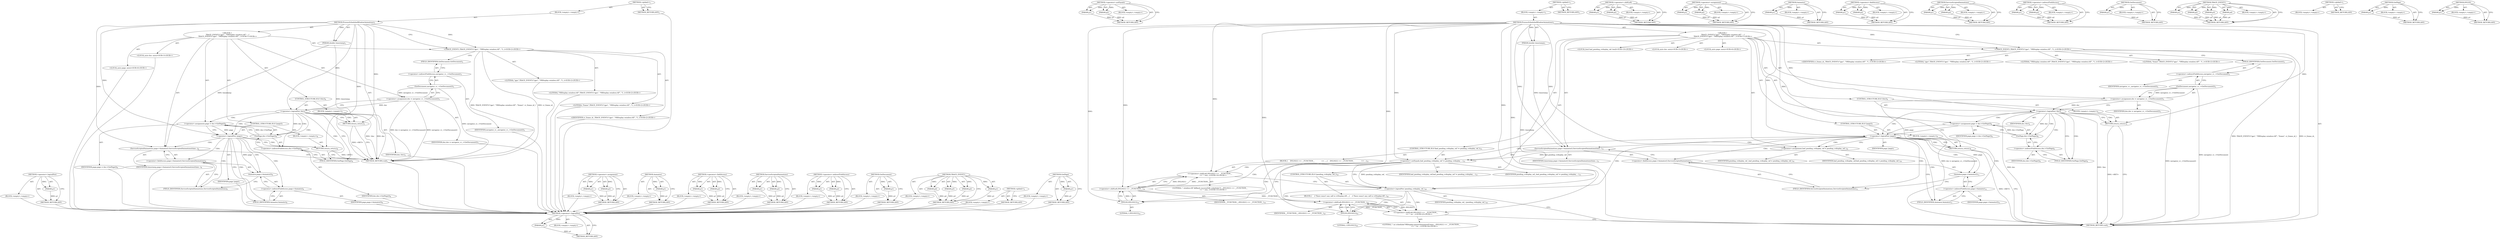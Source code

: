 digraph "DVLOG" {
vulnerable_94 [label=<(METHOD,&lt;operator&gt;.logicalNot)>];
vulnerable_95 [label=<(PARAM,p1)>];
vulnerable_96 [label=<(BLOCK,&lt;empty&gt;,&lt;empty&gt;)>];
vulnerable_97 [label=<(METHOD_RETURN,ANY)>];
vulnerable_6 [label=<(METHOD,&lt;global&gt;)<SUB>1</SUB>>];
vulnerable_7 [label=<(BLOCK,&lt;empty&gt;,&lt;empty&gt;)<SUB>1</SUB>>];
vulnerable_8 [label=<(METHOD,ProcessScheduledWindowAnimations)<SUB>1</SUB>>];
vulnerable_9 [label=<(PARAM,double timestamp)<SUB>1</SUB>>];
vulnerable_10 [label="<(BLOCK,{
  TRACE_EVENT1(&quot;gpu&quot;, &quot;VRDisplay::window.rAF&quot;...,{
  TRACE_EVENT1(&quot;gpu&quot;, &quot;VRDisplay::window.rAF&quot;...)<SUB>1</SUB>>"];
vulnerable_11 [label="<(TRACE_EVENT1,TRACE_EVENT1(&quot;gpu&quot;, &quot;VRDisplay::window.rAF&quot;, &quot;f...)<SUB>2</SUB>>"];
vulnerable_12 [label="<(LITERAL,&quot;gpu&quot;,TRACE_EVENT1(&quot;gpu&quot;, &quot;VRDisplay::window.rAF&quot;, &quot;f...)<SUB>2</SUB>>"];
vulnerable_13 [label="<(LITERAL,&quot;VRDisplay::window.rAF&quot;,TRACE_EVENT1(&quot;gpu&quot;, &quot;VRDisplay::window.rAF&quot;, &quot;f...)<SUB>2</SUB>>"];
vulnerable_14 [label="<(LITERAL,&quot;frame&quot;,TRACE_EVENT1(&quot;gpu&quot;, &quot;VRDisplay::window.rAF&quot;, &quot;f...)<SUB>2</SUB>>"];
vulnerable_15 [label="<(IDENTIFIER,vr_frame_id_,TRACE_EVENT1(&quot;gpu&quot;, &quot;VRDisplay::window.rAF&quot;, &quot;f...)<SUB>2</SUB>>"];
vulnerable_16 [label="<(LOCAL,auto doc: auto)<SUB>3</SUB>>"];
vulnerable_17 [label=<(&lt;operator&gt;.assignment,doc = navigator_vr_-&gt;GetDocument())<SUB>3</SUB>>];
vulnerable_18 [label=<(IDENTIFIER,doc,doc = navigator_vr_-&gt;GetDocument())<SUB>3</SUB>>];
vulnerable_19 [label=<(GetDocument,navigator_vr_-&gt;GetDocument())<SUB>3</SUB>>];
vulnerable_20 [label=<(&lt;operator&gt;.indirectFieldAccess,navigator_vr_-&gt;GetDocument)<SUB>3</SUB>>];
vulnerable_21 [label=<(IDENTIFIER,navigator_vr_,navigator_vr_-&gt;GetDocument())<SUB>3</SUB>>];
vulnerable_22 [label=<(FIELD_IDENTIFIER,GetDocument,GetDocument)<SUB>3</SUB>>];
vulnerable_23 [label=<(CONTROL_STRUCTURE,IF,if (!doc))<SUB>4</SUB>>];
vulnerable_24 [label=<(&lt;operator&gt;.logicalNot,!doc)<SUB>4</SUB>>];
vulnerable_25 [label=<(IDENTIFIER,doc,!doc)<SUB>4</SUB>>];
vulnerable_26 [label=<(BLOCK,&lt;empty&gt;,&lt;empty&gt;)<SUB>5</SUB>>];
vulnerable_27 [label=<(RETURN,return;,return;)<SUB>5</SUB>>];
vulnerable_28 [label="<(LOCAL,auto page: auto)<SUB>6</SUB>>"];
vulnerable_29 [label=<(&lt;operator&gt;.assignment,page = doc-&gt;GetPage())<SUB>6</SUB>>];
vulnerable_30 [label=<(IDENTIFIER,page,page = doc-&gt;GetPage())<SUB>6</SUB>>];
vulnerable_31 [label=<(GetPage,doc-&gt;GetPage())<SUB>6</SUB>>];
vulnerable_32 [label=<(&lt;operator&gt;.indirectFieldAccess,doc-&gt;GetPage)<SUB>6</SUB>>];
vulnerable_33 [label=<(IDENTIFIER,doc,doc-&gt;GetPage())<SUB>6</SUB>>];
vulnerable_34 [label=<(FIELD_IDENTIFIER,GetPage,GetPage)<SUB>6</SUB>>];
vulnerable_35 [label=<(CONTROL_STRUCTURE,IF,if (!page))<SUB>7</SUB>>];
vulnerable_36 [label=<(&lt;operator&gt;.logicalNot,!page)<SUB>7</SUB>>];
vulnerable_37 [label=<(IDENTIFIER,page,!page)<SUB>7</SUB>>];
vulnerable_38 [label=<(BLOCK,&lt;empty&gt;,&lt;empty&gt;)<SUB>8</SUB>>];
vulnerable_39 [label=<(RETURN,return;,return;)<SUB>8</SUB>>];
vulnerable_40 [label=<(ServiceScriptedAnimations,page-&gt;Animator().ServiceScriptedAnimations(time...)<SUB>9</SUB>>];
vulnerable_41 [label=<(&lt;operator&gt;.fieldAccess,page-&gt;Animator().ServiceScriptedAnimations)<SUB>9</SUB>>];
vulnerable_42 [label=<(Animator,page-&gt;Animator())<SUB>9</SUB>>];
vulnerable_43 [label=<(&lt;operator&gt;.indirectFieldAccess,page-&gt;Animator)<SUB>9</SUB>>];
vulnerable_44 [label=<(IDENTIFIER,page,page-&gt;Animator())<SUB>9</SUB>>];
vulnerable_45 [label=<(FIELD_IDENTIFIER,Animator,Animator)<SUB>9</SUB>>];
vulnerable_46 [label=<(FIELD_IDENTIFIER,ServiceScriptedAnimations,ServiceScriptedAnimations)<SUB>9</SUB>>];
vulnerable_47 [label=<(IDENTIFIER,timestamp,page-&gt;Animator().ServiceScriptedAnimations(time...)<SUB>9</SUB>>];
vulnerable_48 [label=<(METHOD_RETURN,void)<SUB>1</SUB>>];
vulnerable_50 [label=<(METHOD_RETURN,ANY)<SUB>1</SUB>>];
vulnerable_80 [label=<(METHOD,&lt;operator&gt;.assignment)>];
vulnerable_81 [label=<(PARAM,p1)>];
vulnerable_82 [label=<(PARAM,p2)>];
vulnerable_83 [label=<(BLOCK,&lt;empty&gt;,&lt;empty&gt;)>];
vulnerable_84 [label=<(METHOD_RETURN,ANY)>];
vulnerable_112 [label=<(METHOD,Animator)>];
vulnerable_113 [label=<(PARAM,p1)>];
vulnerable_114 [label=<(BLOCK,&lt;empty&gt;,&lt;empty&gt;)>];
vulnerable_115 [label=<(METHOD_RETURN,ANY)>];
vulnerable_107 [label=<(METHOD,&lt;operator&gt;.fieldAccess)>];
vulnerable_108 [label=<(PARAM,p1)>];
vulnerable_109 [label=<(PARAM,p2)>];
vulnerable_110 [label=<(BLOCK,&lt;empty&gt;,&lt;empty&gt;)>];
vulnerable_111 [label=<(METHOD_RETURN,ANY)>];
vulnerable_102 [label=<(METHOD,ServiceScriptedAnimations)>];
vulnerable_103 [label=<(PARAM,p1)>];
vulnerable_104 [label=<(PARAM,p2)>];
vulnerable_105 [label=<(BLOCK,&lt;empty&gt;,&lt;empty&gt;)>];
vulnerable_106 [label=<(METHOD_RETURN,ANY)>];
vulnerable_89 [label=<(METHOD,&lt;operator&gt;.indirectFieldAccess)>];
vulnerable_90 [label=<(PARAM,p1)>];
vulnerable_91 [label=<(PARAM,p2)>];
vulnerable_92 [label=<(BLOCK,&lt;empty&gt;,&lt;empty&gt;)>];
vulnerable_93 [label=<(METHOD_RETURN,ANY)>];
vulnerable_85 [label=<(METHOD,GetDocument)>];
vulnerable_86 [label=<(PARAM,p1)>];
vulnerable_87 [label=<(BLOCK,&lt;empty&gt;,&lt;empty&gt;)>];
vulnerable_88 [label=<(METHOD_RETURN,ANY)>];
vulnerable_73 [label=<(METHOD,TRACE_EVENT1)>];
vulnerable_74 [label=<(PARAM,p1)>];
vulnerable_75 [label=<(PARAM,p2)>];
vulnerable_76 [label=<(PARAM,p3)>];
vulnerable_77 [label=<(PARAM,p4)>];
vulnerable_78 [label=<(BLOCK,&lt;empty&gt;,&lt;empty&gt;)>];
vulnerable_79 [label=<(METHOD_RETURN,ANY)>];
vulnerable_67 [label=<(METHOD,&lt;global&gt;)<SUB>1</SUB>>];
vulnerable_68 [label=<(BLOCK,&lt;empty&gt;,&lt;empty&gt;)>];
vulnerable_69 [label=<(METHOD_RETURN,ANY)>];
vulnerable_98 [label=<(METHOD,GetPage)>];
vulnerable_99 [label=<(PARAM,p1)>];
vulnerable_100 [label=<(BLOCK,&lt;empty&gt;,&lt;empty&gt;)>];
vulnerable_101 [label=<(METHOD_RETURN,ANY)>];
fixed_127 [label=<(METHOD,&lt;operator&gt;.logicalNot)>];
fixed_128 [label=<(PARAM,p1)>];
fixed_129 [label=<(BLOCK,&lt;empty&gt;,&lt;empty&gt;)>];
fixed_130 [label=<(METHOD_RETURN,ANY)>];
fixed_149 [label=<(METHOD,&lt;operator&gt;.notEquals)>];
fixed_150 [label=<(PARAM,p1)>];
fixed_151 [label=<(PARAM,p2)>];
fixed_152 [label=<(BLOCK,&lt;empty&gt;,&lt;empty&gt;)>];
fixed_153 [label=<(METHOD_RETURN,ANY)>];
fixed_6 [label=<(METHOD,&lt;global&gt;)<SUB>1</SUB>>];
fixed_7 [label=<(BLOCK,&lt;empty&gt;,&lt;empty&gt;)<SUB>1</SUB>>];
fixed_8 [label=<(METHOD,ProcessScheduledWindowAnimations)<SUB>1</SUB>>];
fixed_9 [label=<(PARAM,double timestamp)<SUB>1</SUB>>];
fixed_10 [label="<(BLOCK,{
  TRACE_EVENT1(&quot;gpu&quot;, &quot;VRDisplay::window.rAF&quot;...,{
  TRACE_EVENT1(&quot;gpu&quot;, &quot;VRDisplay::window.rAF&quot;...)<SUB>1</SUB>>"];
fixed_11 [label="<(TRACE_EVENT1,TRACE_EVENT1(&quot;gpu&quot;, &quot;VRDisplay::window.rAF&quot;, &quot;f...)<SUB>2</SUB>>"];
fixed_12 [label="<(LITERAL,&quot;gpu&quot;,TRACE_EVENT1(&quot;gpu&quot;, &quot;VRDisplay::window.rAF&quot;, &quot;f...)<SUB>2</SUB>>"];
fixed_13 [label="<(LITERAL,&quot;VRDisplay::window.rAF&quot;,TRACE_EVENT1(&quot;gpu&quot;, &quot;VRDisplay::window.rAF&quot;, &quot;f...)<SUB>2</SUB>>"];
fixed_14 [label="<(LITERAL,&quot;frame&quot;,TRACE_EVENT1(&quot;gpu&quot;, &quot;VRDisplay::window.rAF&quot;, &quot;f...)<SUB>2</SUB>>"];
fixed_15 [label="<(IDENTIFIER,vr_frame_id_,TRACE_EVENT1(&quot;gpu&quot;, &quot;VRDisplay::window.rAF&quot;, &quot;f...)<SUB>2</SUB>>"];
fixed_16 [label="<(LOCAL,auto doc: auto)<SUB>3</SUB>>"];
fixed_17 [label=<(&lt;operator&gt;.assignment,doc = navigator_vr_-&gt;GetDocument())<SUB>3</SUB>>];
fixed_18 [label=<(IDENTIFIER,doc,doc = navigator_vr_-&gt;GetDocument())<SUB>3</SUB>>];
fixed_19 [label=<(GetDocument,navigator_vr_-&gt;GetDocument())<SUB>3</SUB>>];
fixed_20 [label=<(&lt;operator&gt;.indirectFieldAccess,navigator_vr_-&gt;GetDocument)<SUB>3</SUB>>];
fixed_21 [label=<(IDENTIFIER,navigator_vr_,navigator_vr_-&gt;GetDocument())<SUB>3</SUB>>];
fixed_22 [label=<(FIELD_IDENTIFIER,GetDocument,GetDocument)<SUB>3</SUB>>];
fixed_23 [label=<(CONTROL_STRUCTURE,IF,if (!doc))<SUB>4</SUB>>];
fixed_24 [label=<(&lt;operator&gt;.logicalNot,!doc)<SUB>4</SUB>>];
fixed_25 [label=<(IDENTIFIER,doc,!doc)<SUB>4</SUB>>];
fixed_26 [label=<(BLOCK,&lt;empty&gt;,&lt;empty&gt;)<SUB>5</SUB>>];
fixed_27 [label=<(RETURN,return;,return;)<SUB>5</SUB>>];
fixed_28 [label="<(LOCAL,auto page: auto)<SUB>6</SUB>>"];
fixed_29 [label=<(&lt;operator&gt;.assignment,page = doc-&gt;GetPage())<SUB>6</SUB>>];
fixed_30 [label=<(IDENTIFIER,page,page = doc-&gt;GetPage())<SUB>6</SUB>>];
fixed_31 [label=<(GetPage,doc-&gt;GetPage())<SUB>6</SUB>>];
fixed_32 [label=<(&lt;operator&gt;.indirectFieldAccess,doc-&gt;GetPage)<SUB>6</SUB>>];
fixed_33 [label=<(IDENTIFIER,doc,doc-&gt;GetPage())<SUB>6</SUB>>];
fixed_34 [label=<(FIELD_IDENTIFIER,GetPage,GetPage)<SUB>6</SUB>>];
fixed_35 [label=<(CONTROL_STRUCTURE,IF,if (!page))<SUB>7</SUB>>];
fixed_36 [label=<(&lt;operator&gt;.logicalNot,!page)<SUB>7</SUB>>];
fixed_37 [label=<(IDENTIFIER,page,!page)<SUB>7</SUB>>];
fixed_38 [label=<(BLOCK,&lt;empty&gt;,&lt;empty&gt;)<SUB>8</SUB>>];
fixed_39 [label=<(RETURN,return;,return;)<SUB>8</SUB>>];
fixed_40 [label="<(LOCAL,bool had_pending_vrdisplay_raf: bool)<SUB>10</SUB>>"];
fixed_41 [label=<(&lt;operator&gt;.assignment,had_pending_vrdisplay_raf = pending_vrdisplay_raf_)<SUB>10</SUB>>];
fixed_42 [label=<(IDENTIFIER,had_pending_vrdisplay_raf,had_pending_vrdisplay_raf = pending_vrdisplay_raf_)<SUB>10</SUB>>];
fixed_43 [label=<(IDENTIFIER,pending_vrdisplay_raf_,had_pending_vrdisplay_raf = pending_vrdisplay_raf_)<SUB>10</SUB>>];
fixed_44 [label=<(ServiceScriptedAnimations,page-&gt;Animator().ServiceScriptedAnimations(time...)<SUB>11</SUB>>];
fixed_45 [label=<(&lt;operator&gt;.fieldAccess,page-&gt;Animator().ServiceScriptedAnimations)<SUB>11</SUB>>];
fixed_46 [label=<(Animator,page-&gt;Animator())<SUB>11</SUB>>];
fixed_47 [label=<(&lt;operator&gt;.indirectFieldAccess,page-&gt;Animator)<SUB>11</SUB>>];
fixed_48 [label=<(IDENTIFIER,page,page-&gt;Animator())<SUB>11</SUB>>];
fixed_49 [label=<(FIELD_IDENTIFIER,Animator,Animator)<SUB>11</SUB>>];
fixed_50 [label=<(FIELD_IDENTIFIER,ServiceScriptedAnimations,ServiceScriptedAnimations)<SUB>11</SUB>>];
fixed_51 [label=<(IDENTIFIER,timestamp,page-&gt;Animator().ServiceScriptedAnimations(time...)<SUB>11</SUB>>];
fixed_52 [label=<(CONTROL_STRUCTURE,IF,if (had_pending_vrdisplay_raf != pending_vrdisplay_raf_))<SUB>13</SUB>>];
fixed_53 [label=<(&lt;operator&gt;.notEquals,had_pending_vrdisplay_raf != pending_vrdisplay_...)<SUB>13</SUB>>];
fixed_54 [label=<(IDENTIFIER,had_pending_vrdisplay_raf,had_pending_vrdisplay_raf != pending_vrdisplay_...)<SUB>13</SUB>>];
fixed_55 [label=<(IDENTIFIER,pending_vrdisplay_raf_,had_pending_vrdisplay_raf != pending_vrdisplay_...)<SUB>13</SUB>>];
fixed_56 [label=<(BLOCK,{
    DVLOG(1) &lt;&lt; __FUNCTION__
             &lt;&lt; ...,{
    DVLOG(1) &lt;&lt; __FUNCTION__
             &lt;&lt; ...)<SUB>13</SUB>>];
fixed_57 [label="<(&lt;operator&gt;.shiftLeft,DVLOG(1) &lt;&lt; __FUNCTION__
             &lt;&lt; &quot;: win...)<SUB>14</SUB>>"];
fixed_58 [label=<(&lt;operator&gt;.shiftLeft,DVLOG(1) &lt;&lt; __FUNCTION__)<SUB>14</SUB>>];
fixed_59 [label=<(DVLOG,DVLOG(1))<SUB>14</SUB>>];
fixed_60 [label=<(LITERAL,1,DVLOG(1))<SUB>14</SUB>>];
fixed_61 [label=<(IDENTIFIER,__FUNCTION__,DVLOG(1) &lt;&lt; __FUNCTION__)<SUB>14</SUB>>];
fixed_62 [label="<(LITERAL,&quot;: window.rAF fallback successfully scheduled V...,DVLOG(1) &lt;&lt; __FUNCTION__
             &lt;&lt; &quot;: win...)<SUB>15</SUB>>"];
fixed_63 [label=<(CONTROL_STRUCTURE,IF,if (!pending_vrdisplay_raf_))<SUB>18</SUB>>];
fixed_64 [label=<(&lt;operator&gt;.logicalNot,!pending_vrdisplay_raf_)<SUB>18</SUB>>];
fixed_65 [label=<(IDENTIFIER,pending_vrdisplay_raf_,!pending_vrdisplay_raf_)<SUB>18</SUB>>];
fixed_66 [label=<(BLOCK,{
    // There wasn't any call to vrDisplay.rAF...,{
    // There wasn't any call to vrDisplay.rAF...)<SUB>18</SUB>>];
fixed_67 [label="<(&lt;operator&gt;.shiftLeft,DVLOG(1) &lt;&lt; __FUNCTION__
             &lt;&lt; &quot;: no ...)<SUB>23</SUB>>"];
fixed_68 [label=<(&lt;operator&gt;.shiftLeft,DVLOG(1) &lt;&lt; __FUNCTION__)<SUB>23</SUB>>];
fixed_69 [label=<(DVLOG,DVLOG(1))<SUB>23</SUB>>];
fixed_70 [label=<(LITERAL,1,DVLOG(1))<SUB>23</SUB>>];
fixed_71 [label=<(IDENTIFIER,__FUNCTION__,DVLOG(1) &lt;&lt; __FUNCTION__)<SUB>23</SUB>>];
fixed_72 [label="<(LITERAL,&quot;: no scheduled VRDisplay.requestAnimationFrame...,DVLOG(1) &lt;&lt; __FUNCTION__
             &lt;&lt; &quot;: no ...)<SUB>24</SUB>>"];
fixed_73 [label=<(METHOD_RETURN,void)<SUB>1</SUB>>];
fixed_75 [label=<(METHOD_RETURN,ANY)<SUB>1</SUB>>];
fixed_154 [label=<(METHOD,&lt;operator&gt;.shiftLeft)>];
fixed_155 [label=<(PARAM,p1)>];
fixed_156 [label=<(PARAM,p2)>];
fixed_157 [label=<(BLOCK,&lt;empty&gt;,&lt;empty&gt;)>];
fixed_158 [label=<(METHOD_RETURN,ANY)>];
fixed_113 [label=<(METHOD,&lt;operator&gt;.assignment)>];
fixed_114 [label=<(PARAM,p1)>];
fixed_115 [label=<(PARAM,p2)>];
fixed_116 [label=<(BLOCK,&lt;empty&gt;,&lt;empty&gt;)>];
fixed_117 [label=<(METHOD_RETURN,ANY)>];
fixed_145 [label=<(METHOD,Animator)>];
fixed_146 [label=<(PARAM,p1)>];
fixed_147 [label=<(BLOCK,&lt;empty&gt;,&lt;empty&gt;)>];
fixed_148 [label=<(METHOD_RETURN,ANY)>];
fixed_140 [label=<(METHOD,&lt;operator&gt;.fieldAccess)>];
fixed_141 [label=<(PARAM,p1)>];
fixed_142 [label=<(PARAM,p2)>];
fixed_143 [label=<(BLOCK,&lt;empty&gt;,&lt;empty&gt;)>];
fixed_144 [label=<(METHOD_RETURN,ANY)>];
fixed_135 [label=<(METHOD,ServiceScriptedAnimations)>];
fixed_136 [label=<(PARAM,p1)>];
fixed_137 [label=<(PARAM,p2)>];
fixed_138 [label=<(BLOCK,&lt;empty&gt;,&lt;empty&gt;)>];
fixed_139 [label=<(METHOD_RETURN,ANY)>];
fixed_122 [label=<(METHOD,&lt;operator&gt;.indirectFieldAccess)>];
fixed_123 [label=<(PARAM,p1)>];
fixed_124 [label=<(PARAM,p2)>];
fixed_125 [label=<(BLOCK,&lt;empty&gt;,&lt;empty&gt;)>];
fixed_126 [label=<(METHOD_RETURN,ANY)>];
fixed_118 [label=<(METHOD,GetDocument)>];
fixed_119 [label=<(PARAM,p1)>];
fixed_120 [label=<(BLOCK,&lt;empty&gt;,&lt;empty&gt;)>];
fixed_121 [label=<(METHOD_RETURN,ANY)>];
fixed_106 [label=<(METHOD,TRACE_EVENT1)>];
fixed_107 [label=<(PARAM,p1)>];
fixed_108 [label=<(PARAM,p2)>];
fixed_109 [label=<(PARAM,p3)>];
fixed_110 [label=<(PARAM,p4)>];
fixed_111 [label=<(BLOCK,&lt;empty&gt;,&lt;empty&gt;)>];
fixed_112 [label=<(METHOD_RETURN,ANY)>];
fixed_100 [label=<(METHOD,&lt;global&gt;)<SUB>1</SUB>>];
fixed_101 [label=<(BLOCK,&lt;empty&gt;,&lt;empty&gt;)>];
fixed_102 [label=<(METHOD_RETURN,ANY)>];
fixed_131 [label=<(METHOD,GetPage)>];
fixed_132 [label=<(PARAM,p1)>];
fixed_133 [label=<(BLOCK,&lt;empty&gt;,&lt;empty&gt;)>];
fixed_134 [label=<(METHOD_RETURN,ANY)>];
fixed_159 [label=<(METHOD,DVLOG)>];
fixed_160 [label=<(PARAM,p1)>];
fixed_161 [label=<(BLOCK,&lt;empty&gt;,&lt;empty&gt;)>];
fixed_162 [label=<(METHOD_RETURN,ANY)>];
vulnerable_94 -> vulnerable_95  [key=0, label="AST: "];
vulnerable_94 -> vulnerable_95  [key=1, label="DDG: "];
vulnerable_94 -> vulnerable_96  [key=0, label="AST: "];
vulnerable_94 -> vulnerable_97  [key=0, label="AST: "];
vulnerable_94 -> vulnerable_97  [key=1, label="CFG: "];
vulnerable_95 -> vulnerable_97  [key=0, label="DDG: p1"];
vulnerable_96 -> fixed_127  [key=0];
vulnerable_97 -> fixed_127  [key=0];
vulnerable_6 -> vulnerable_7  [key=0, label="AST: "];
vulnerable_6 -> vulnerable_50  [key=0, label="AST: "];
vulnerable_6 -> vulnerable_50  [key=1, label="CFG: "];
vulnerable_7 -> vulnerable_8  [key=0, label="AST: "];
vulnerable_8 -> vulnerable_9  [key=0, label="AST: "];
vulnerable_8 -> vulnerable_9  [key=1, label="DDG: "];
vulnerable_8 -> vulnerable_10  [key=0, label="AST: "];
vulnerable_8 -> vulnerable_48  [key=0, label="AST: "];
vulnerable_8 -> vulnerable_11  [key=0, label="CFG: "];
vulnerable_8 -> vulnerable_11  [key=1, label="DDG: "];
vulnerable_8 -> vulnerable_40  [key=0, label="DDG: "];
vulnerable_8 -> vulnerable_24  [key=0, label="DDG: "];
vulnerable_8 -> vulnerable_27  [key=0, label="DDG: "];
vulnerable_8 -> vulnerable_36  [key=0, label="DDG: "];
vulnerable_8 -> vulnerable_39  [key=0, label="DDG: "];
vulnerable_9 -> vulnerable_48  [key=0, label="DDG: timestamp"];
vulnerable_9 -> vulnerable_40  [key=0, label="DDG: timestamp"];
vulnerable_10 -> vulnerable_11  [key=0, label="AST: "];
vulnerable_10 -> vulnerable_16  [key=0, label="AST: "];
vulnerable_10 -> vulnerable_17  [key=0, label="AST: "];
vulnerable_10 -> vulnerable_23  [key=0, label="AST: "];
vulnerable_10 -> vulnerable_28  [key=0, label="AST: "];
vulnerable_10 -> vulnerable_29  [key=0, label="AST: "];
vulnerable_10 -> vulnerable_35  [key=0, label="AST: "];
vulnerable_10 -> vulnerable_40  [key=0, label="AST: "];
vulnerable_11 -> vulnerable_12  [key=0, label="AST: "];
vulnerable_11 -> vulnerable_13  [key=0, label="AST: "];
vulnerable_11 -> vulnerable_14  [key=0, label="AST: "];
vulnerable_11 -> vulnerable_15  [key=0, label="AST: "];
vulnerable_11 -> vulnerable_22  [key=0, label="CFG: "];
vulnerable_11 -> vulnerable_48  [key=0, label="DDG: TRACE_EVENT1(&quot;gpu&quot;, &quot;VRDisplay::window.rAF&quot;, &quot;frame&quot;, vr_frame_id_)"];
vulnerable_11 -> vulnerable_48  [key=1, label="DDG: vr_frame_id_"];
vulnerable_12 -> fixed_127  [key=0];
vulnerable_13 -> fixed_127  [key=0];
vulnerable_14 -> fixed_127  [key=0];
vulnerable_15 -> fixed_127  [key=0];
vulnerable_16 -> fixed_127  [key=0];
vulnerable_17 -> vulnerable_18  [key=0, label="AST: "];
vulnerable_17 -> vulnerable_19  [key=0, label="AST: "];
vulnerable_17 -> vulnerable_24  [key=0, label="CFG: "];
vulnerable_17 -> vulnerable_24  [key=1, label="DDG: doc"];
vulnerable_17 -> vulnerable_48  [key=0, label="DDG: navigator_vr_-&gt;GetDocument()"];
vulnerable_17 -> vulnerable_48  [key=1, label="DDG: doc = navigator_vr_-&gt;GetDocument()"];
vulnerable_18 -> fixed_127  [key=0];
vulnerable_19 -> vulnerable_20  [key=0, label="AST: "];
vulnerable_19 -> vulnerable_17  [key=0, label="CFG: "];
vulnerable_19 -> vulnerable_17  [key=1, label="DDG: navigator_vr_-&gt;GetDocument"];
vulnerable_19 -> vulnerable_48  [key=0, label="DDG: navigator_vr_-&gt;GetDocument"];
vulnerable_20 -> vulnerable_21  [key=0, label="AST: "];
vulnerable_20 -> vulnerable_22  [key=0, label="AST: "];
vulnerable_20 -> vulnerable_19  [key=0, label="CFG: "];
vulnerable_21 -> fixed_127  [key=0];
vulnerable_22 -> vulnerable_20  [key=0, label="CFG: "];
vulnerable_23 -> vulnerable_24  [key=0, label="AST: "];
vulnerable_23 -> vulnerable_26  [key=0, label="AST: "];
vulnerable_24 -> vulnerable_25  [key=0, label="AST: "];
vulnerable_24 -> vulnerable_27  [key=0, label="CFG: "];
vulnerable_24 -> vulnerable_27  [key=1, label="CDG: "];
vulnerable_24 -> vulnerable_34  [key=0, label="CFG: "];
vulnerable_24 -> vulnerable_34  [key=1, label="CDG: "];
vulnerable_24 -> vulnerable_48  [key=0, label="DDG: doc"];
vulnerable_24 -> vulnerable_48  [key=1, label="DDG: !doc"];
vulnerable_24 -> vulnerable_31  [key=0, label="DDG: doc"];
vulnerable_24 -> vulnerable_31  [key=1, label="CDG: "];
vulnerable_24 -> vulnerable_29  [key=0, label="CDG: "];
vulnerable_24 -> vulnerable_32  [key=0, label="CDG: "];
vulnerable_24 -> vulnerable_36  [key=0, label="CDG: "];
vulnerable_25 -> fixed_127  [key=0];
vulnerable_26 -> vulnerable_27  [key=0, label="AST: "];
vulnerable_27 -> vulnerable_48  [key=0, label="CFG: "];
vulnerable_27 -> vulnerable_48  [key=1, label="DDG: &lt;RET&gt;"];
vulnerable_28 -> fixed_127  [key=0];
vulnerable_29 -> vulnerable_30  [key=0, label="AST: "];
vulnerable_29 -> vulnerable_31  [key=0, label="AST: "];
vulnerable_29 -> vulnerable_36  [key=0, label="CFG: "];
vulnerable_29 -> vulnerable_36  [key=1, label="DDG: page"];
vulnerable_30 -> fixed_127  [key=0];
vulnerable_31 -> vulnerable_32  [key=0, label="AST: "];
vulnerable_31 -> vulnerable_29  [key=0, label="CFG: "];
vulnerable_31 -> vulnerable_29  [key=1, label="DDG: doc-&gt;GetPage"];
vulnerable_32 -> vulnerable_33  [key=0, label="AST: "];
vulnerable_32 -> vulnerable_34  [key=0, label="AST: "];
vulnerable_32 -> vulnerable_31  [key=0, label="CFG: "];
vulnerable_33 -> fixed_127  [key=0];
vulnerable_34 -> vulnerable_32  [key=0, label="CFG: "];
vulnerable_35 -> vulnerable_36  [key=0, label="AST: "];
vulnerable_35 -> vulnerable_38  [key=0, label="AST: "];
vulnerable_36 -> vulnerable_37  [key=0, label="AST: "];
vulnerable_36 -> vulnerable_39  [key=0, label="CFG: "];
vulnerable_36 -> vulnerable_39  [key=1, label="CDG: "];
vulnerable_36 -> vulnerable_45  [key=0, label="CFG: "];
vulnerable_36 -> vulnerable_45  [key=1, label="CDG: "];
vulnerable_36 -> vulnerable_42  [key=0, label="DDG: page"];
vulnerable_36 -> vulnerable_42  [key=1, label="CDG: "];
vulnerable_36 -> vulnerable_40  [key=0, label="CDG: "];
vulnerable_36 -> vulnerable_46  [key=0, label="CDG: "];
vulnerable_36 -> vulnerable_41  [key=0, label="CDG: "];
vulnerable_36 -> vulnerable_43  [key=0, label="CDG: "];
vulnerable_37 -> fixed_127  [key=0];
vulnerable_38 -> vulnerable_39  [key=0, label="AST: "];
vulnerable_39 -> vulnerable_48  [key=0, label="CFG: "];
vulnerable_39 -> vulnerable_48  [key=1, label="DDG: &lt;RET&gt;"];
vulnerable_40 -> vulnerable_41  [key=0, label="AST: "];
vulnerable_40 -> vulnerable_47  [key=0, label="AST: "];
vulnerable_40 -> vulnerable_48  [key=0, label="CFG: "];
vulnerable_41 -> vulnerable_42  [key=0, label="AST: "];
vulnerable_41 -> vulnerable_46  [key=0, label="AST: "];
vulnerable_41 -> vulnerable_40  [key=0, label="CFG: "];
vulnerable_42 -> vulnerable_43  [key=0, label="AST: "];
vulnerable_42 -> vulnerable_46  [key=0, label="CFG: "];
vulnerable_43 -> vulnerable_44  [key=0, label="AST: "];
vulnerable_43 -> vulnerable_45  [key=0, label="AST: "];
vulnerable_43 -> vulnerable_42  [key=0, label="CFG: "];
vulnerable_44 -> fixed_127  [key=0];
vulnerable_45 -> vulnerable_43  [key=0, label="CFG: "];
vulnerable_46 -> vulnerable_41  [key=0, label="CFG: "];
vulnerable_47 -> fixed_127  [key=0];
vulnerable_48 -> fixed_127  [key=0];
vulnerable_50 -> fixed_127  [key=0];
vulnerable_80 -> vulnerable_81  [key=0, label="AST: "];
vulnerable_80 -> vulnerable_81  [key=1, label="DDG: "];
vulnerable_80 -> vulnerable_83  [key=0, label="AST: "];
vulnerable_80 -> vulnerable_82  [key=0, label="AST: "];
vulnerable_80 -> vulnerable_82  [key=1, label="DDG: "];
vulnerable_80 -> vulnerable_84  [key=0, label="AST: "];
vulnerable_80 -> vulnerable_84  [key=1, label="CFG: "];
vulnerable_81 -> vulnerable_84  [key=0, label="DDG: p1"];
vulnerable_82 -> vulnerable_84  [key=0, label="DDG: p2"];
vulnerable_83 -> fixed_127  [key=0];
vulnerable_84 -> fixed_127  [key=0];
vulnerable_112 -> vulnerable_113  [key=0, label="AST: "];
vulnerable_112 -> vulnerable_113  [key=1, label="DDG: "];
vulnerable_112 -> vulnerable_114  [key=0, label="AST: "];
vulnerable_112 -> vulnerable_115  [key=0, label="AST: "];
vulnerable_112 -> vulnerable_115  [key=1, label="CFG: "];
vulnerable_113 -> vulnerable_115  [key=0, label="DDG: p1"];
vulnerable_114 -> fixed_127  [key=0];
vulnerable_115 -> fixed_127  [key=0];
vulnerable_107 -> vulnerable_108  [key=0, label="AST: "];
vulnerable_107 -> vulnerable_108  [key=1, label="DDG: "];
vulnerable_107 -> vulnerable_110  [key=0, label="AST: "];
vulnerable_107 -> vulnerable_109  [key=0, label="AST: "];
vulnerable_107 -> vulnerable_109  [key=1, label="DDG: "];
vulnerable_107 -> vulnerable_111  [key=0, label="AST: "];
vulnerable_107 -> vulnerable_111  [key=1, label="CFG: "];
vulnerable_108 -> vulnerable_111  [key=0, label="DDG: p1"];
vulnerable_109 -> vulnerable_111  [key=0, label="DDG: p2"];
vulnerable_110 -> fixed_127  [key=0];
vulnerable_111 -> fixed_127  [key=0];
vulnerable_102 -> vulnerable_103  [key=0, label="AST: "];
vulnerable_102 -> vulnerable_103  [key=1, label="DDG: "];
vulnerable_102 -> vulnerable_105  [key=0, label="AST: "];
vulnerable_102 -> vulnerable_104  [key=0, label="AST: "];
vulnerable_102 -> vulnerable_104  [key=1, label="DDG: "];
vulnerable_102 -> vulnerable_106  [key=0, label="AST: "];
vulnerable_102 -> vulnerable_106  [key=1, label="CFG: "];
vulnerable_103 -> vulnerable_106  [key=0, label="DDG: p1"];
vulnerable_104 -> vulnerable_106  [key=0, label="DDG: p2"];
vulnerable_105 -> fixed_127  [key=0];
vulnerable_106 -> fixed_127  [key=0];
vulnerable_89 -> vulnerable_90  [key=0, label="AST: "];
vulnerable_89 -> vulnerable_90  [key=1, label="DDG: "];
vulnerable_89 -> vulnerable_92  [key=0, label="AST: "];
vulnerable_89 -> vulnerable_91  [key=0, label="AST: "];
vulnerable_89 -> vulnerable_91  [key=1, label="DDG: "];
vulnerable_89 -> vulnerable_93  [key=0, label="AST: "];
vulnerable_89 -> vulnerable_93  [key=1, label="CFG: "];
vulnerable_90 -> vulnerable_93  [key=0, label="DDG: p1"];
vulnerable_91 -> vulnerable_93  [key=0, label="DDG: p2"];
vulnerable_92 -> fixed_127  [key=0];
vulnerable_93 -> fixed_127  [key=0];
vulnerable_85 -> vulnerable_86  [key=0, label="AST: "];
vulnerable_85 -> vulnerable_86  [key=1, label="DDG: "];
vulnerable_85 -> vulnerable_87  [key=0, label="AST: "];
vulnerable_85 -> vulnerable_88  [key=0, label="AST: "];
vulnerable_85 -> vulnerable_88  [key=1, label="CFG: "];
vulnerable_86 -> vulnerable_88  [key=0, label="DDG: p1"];
vulnerable_87 -> fixed_127  [key=0];
vulnerable_88 -> fixed_127  [key=0];
vulnerable_73 -> vulnerable_74  [key=0, label="AST: "];
vulnerable_73 -> vulnerable_74  [key=1, label="DDG: "];
vulnerable_73 -> vulnerable_78  [key=0, label="AST: "];
vulnerable_73 -> vulnerable_75  [key=0, label="AST: "];
vulnerable_73 -> vulnerable_75  [key=1, label="DDG: "];
vulnerable_73 -> vulnerable_79  [key=0, label="AST: "];
vulnerable_73 -> vulnerable_79  [key=1, label="CFG: "];
vulnerable_73 -> vulnerable_76  [key=0, label="AST: "];
vulnerable_73 -> vulnerable_76  [key=1, label="DDG: "];
vulnerable_73 -> vulnerable_77  [key=0, label="AST: "];
vulnerable_73 -> vulnerable_77  [key=1, label="DDG: "];
vulnerable_74 -> vulnerable_79  [key=0, label="DDG: p1"];
vulnerable_75 -> vulnerable_79  [key=0, label="DDG: p2"];
vulnerable_76 -> vulnerable_79  [key=0, label="DDG: p3"];
vulnerable_77 -> vulnerable_79  [key=0, label="DDG: p4"];
vulnerable_78 -> fixed_127  [key=0];
vulnerable_79 -> fixed_127  [key=0];
vulnerable_67 -> vulnerable_68  [key=0, label="AST: "];
vulnerable_67 -> vulnerable_69  [key=0, label="AST: "];
vulnerable_67 -> vulnerable_69  [key=1, label="CFG: "];
vulnerable_68 -> fixed_127  [key=0];
vulnerable_69 -> fixed_127  [key=0];
vulnerable_98 -> vulnerable_99  [key=0, label="AST: "];
vulnerable_98 -> vulnerable_99  [key=1, label="DDG: "];
vulnerable_98 -> vulnerable_100  [key=0, label="AST: "];
vulnerable_98 -> vulnerable_101  [key=0, label="AST: "];
vulnerable_98 -> vulnerable_101  [key=1, label="CFG: "];
vulnerable_99 -> vulnerable_101  [key=0, label="DDG: p1"];
vulnerable_100 -> fixed_127  [key=0];
vulnerable_101 -> fixed_127  [key=0];
fixed_127 -> fixed_128  [key=0, label="AST: "];
fixed_127 -> fixed_128  [key=1, label="DDG: "];
fixed_127 -> fixed_129  [key=0, label="AST: "];
fixed_127 -> fixed_130  [key=0, label="AST: "];
fixed_127 -> fixed_130  [key=1, label="CFG: "];
fixed_128 -> fixed_130  [key=0, label="DDG: p1"];
fixed_149 -> fixed_150  [key=0, label="AST: "];
fixed_149 -> fixed_150  [key=1, label="DDG: "];
fixed_149 -> fixed_152  [key=0, label="AST: "];
fixed_149 -> fixed_151  [key=0, label="AST: "];
fixed_149 -> fixed_151  [key=1, label="DDG: "];
fixed_149 -> fixed_153  [key=0, label="AST: "];
fixed_149 -> fixed_153  [key=1, label="CFG: "];
fixed_150 -> fixed_153  [key=0, label="DDG: p1"];
fixed_151 -> fixed_153  [key=0, label="DDG: p2"];
fixed_6 -> fixed_7  [key=0, label="AST: "];
fixed_6 -> fixed_75  [key=0, label="AST: "];
fixed_6 -> fixed_75  [key=1, label="CFG: "];
fixed_7 -> fixed_8  [key=0, label="AST: "];
fixed_8 -> fixed_9  [key=0, label="AST: "];
fixed_8 -> fixed_9  [key=1, label="DDG: "];
fixed_8 -> fixed_10  [key=0, label="AST: "];
fixed_8 -> fixed_73  [key=0, label="AST: "];
fixed_8 -> fixed_11  [key=0, label="CFG: "];
fixed_8 -> fixed_11  [key=1, label="DDG: "];
fixed_8 -> fixed_41  [key=0, label="DDG: "];
fixed_8 -> fixed_44  [key=0, label="DDG: "];
fixed_8 -> fixed_24  [key=0, label="DDG: "];
fixed_8 -> fixed_27  [key=0, label="DDG: "];
fixed_8 -> fixed_36  [key=0, label="DDG: "];
fixed_8 -> fixed_39  [key=0, label="DDG: "];
fixed_8 -> fixed_53  [key=0, label="DDG: "];
fixed_8 -> fixed_64  [key=0, label="DDG: "];
fixed_8 -> fixed_57  [key=0, label="DDG: "];
fixed_8 -> fixed_67  [key=0, label="DDG: "];
fixed_8 -> fixed_58  [key=0, label="DDG: "];
fixed_8 -> fixed_68  [key=0, label="DDG: "];
fixed_8 -> fixed_59  [key=0, label="DDG: "];
fixed_8 -> fixed_69  [key=0, label="DDG: "];
fixed_9 -> fixed_73  [key=0, label="DDG: timestamp"];
fixed_9 -> fixed_44  [key=0, label="DDG: timestamp"];
fixed_10 -> fixed_11  [key=0, label="AST: "];
fixed_10 -> fixed_16  [key=0, label="AST: "];
fixed_10 -> fixed_17  [key=0, label="AST: "];
fixed_10 -> fixed_23  [key=0, label="AST: "];
fixed_10 -> fixed_28  [key=0, label="AST: "];
fixed_10 -> fixed_29  [key=0, label="AST: "];
fixed_10 -> fixed_35  [key=0, label="AST: "];
fixed_10 -> fixed_40  [key=0, label="AST: "];
fixed_10 -> fixed_41  [key=0, label="AST: "];
fixed_10 -> fixed_44  [key=0, label="AST: "];
fixed_10 -> fixed_52  [key=0, label="AST: "];
fixed_10 -> fixed_63  [key=0, label="AST: "];
fixed_11 -> fixed_12  [key=0, label="AST: "];
fixed_11 -> fixed_13  [key=0, label="AST: "];
fixed_11 -> fixed_14  [key=0, label="AST: "];
fixed_11 -> fixed_15  [key=0, label="AST: "];
fixed_11 -> fixed_22  [key=0, label="CFG: "];
fixed_11 -> fixed_73  [key=0, label="DDG: TRACE_EVENT1(&quot;gpu&quot;, &quot;VRDisplay::window.rAF&quot;, &quot;frame&quot;, vr_frame_id_)"];
fixed_11 -> fixed_73  [key=1, label="DDG: vr_frame_id_"];
fixed_17 -> fixed_18  [key=0, label="AST: "];
fixed_17 -> fixed_19  [key=0, label="AST: "];
fixed_17 -> fixed_24  [key=0, label="CFG: "];
fixed_17 -> fixed_24  [key=1, label="DDG: doc"];
fixed_17 -> fixed_73  [key=0, label="DDG: navigator_vr_-&gt;GetDocument()"];
fixed_17 -> fixed_73  [key=1, label="DDG: doc = navigator_vr_-&gt;GetDocument()"];
fixed_19 -> fixed_20  [key=0, label="AST: "];
fixed_19 -> fixed_17  [key=0, label="CFG: "];
fixed_19 -> fixed_17  [key=1, label="DDG: navigator_vr_-&gt;GetDocument"];
fixed_19 -> fixed_73  [key=0, label="DDG: navigator_vr_-&gt;GetDocument"];
fixed_20 -> fixed_21  [key=0, label="AST: "];
fixed_20 -> fixed_22  [key=0, label="AST: "];
fixed_20 -> fixed_19  [key=0, label="CFG: "];
fixed_22 -> fixed_20  [key=0, label="CFG: "];
fixed_23 -> fixed_24  [key=0, label="AST: "];
fixed_23 -> fixed_26  [key=0, label="AST: "];
fixed_24 -> fixed_25  [key=0, label="AST: "];
fixed_24 -> fixed_27  [key=0, label="CFG: "];
fixed_24 -> fixed_27  [key=1, label="CDG: "];
fixed_24 -> fixed_34  [key=0, label="CFG: "];
fixed_24 -> fixed_34  [key=1, label="CDG: "];
fixed_24 -> fixed_73  [key=0, label="DDG: doc"];
fixed_24 -> fixed_73  [key=1, label="DDG: !doc"];
fixed_24 -> fixed_31  [key=0, label="DDG: doc"];
fixed_24 -> fixed_31  [key=1, label="CDG: "];
fixed_24 -> fixed_32  [key=0, label="CDG: "];
fixed_24 -> fixed_36  [key=0, label="CDG: "];
fixed_24 -> fixed_29  [key=0, label="CDG: "];
fixed_26 -> fixed_27  [key=0, label="AST: "];
fixed_27 -> fixed_73  [key=0, label="CFG: "];
fixed_27 -> fixed_73  [key=1, label="DDG: &lt;RET&gt;"];
fixed_29 -> fixed_30  [key=0, label="AST: "];
fixed_29 -> fixed_31  [key=0, label="AST: "];
fixed_29 -> fixed_36  [key=0, label="CFG: "];
fixed_29 -> fixed_36  [key=1, label="DDG: page"];
fixed_31 -> fixed_32  [key=0, label="AST: "];
fixed_31 -> fixed_29  [key=0, label="CFG: "];
fixed_31 -> fixed_29  [key=1, label="DDG: doc-&gt;GetPage"];
fixed_32 -> fixed_33  [key=0, label="AST: "];
fixed_32 -> fixed_34  [key=0, label="AST: "];
fixed_32 -> fixed_31  [key=0, label="CFG: "];
fixed_34 -> fixed_32  [key=0, label="CFG: "];
fixed_35 -> fixed_36  [key=0, label="AST: "];
fixed_35 -> fixed_38  [key=0, label="AST: "];
fixed_36 -> fixed_37  [key=0, label="AST: "];
fixed_36 -> fixed_39  [key=0, label="CFG: "];
fixed_36 -> fixed_39  [key=1, label="CDG: "];
fixed_36 -> fixed_41  [key=0, label="CFG: "];
fixed_36 -> fixed_41  [key=1, label="CDG: "];
fixed_36 -> fixed_46  [key=0, label="DDG: page"];
fixed_36 -> fixed_46  [key=1, label="CDG: "];
fixed_36 -> fixed_47  [key=0, label="CDG: "];
fixed_36 -> fixed_49  [key=0, label="CDG: "];
fixed_36 -> fixed_64  [key=0, label="CDG: "];
fixed_36 -> fixed_53  [key=0, label="CDG: "];
fixed_36 -> fixed_45  [key=0, label="CDG: "];
fixed_36 -> fixed_50  [key=0, label="CDG: "];
fixed_36 -> fixed_44  [key=0, label="CDG: "];
fixed_38 -> fixed_39  [key=0, label="AST: "];
fixed_39 -> fixed_73  [key=0, label="CFG: "];
fixed_39 -> fixed_73  [key=1, label="DDG: &lt;RET&gt;"];
fixed_41 -> fixed_42  [key=0, label="AST: "];
fixed_41 -> fixed_43  [key=0, label="AST: "];
fixed_41 -> fixed_49  [key=0, label="CFG: "];
fixed_41 -> fixed_53  [key=0, label="DDG: had_pending_vrdisplay_raf"];
fixed_44 -> fixed_45  [key=0, label="AST: "];
fixed_44 -> fixed_51  [key=0, label="AST: "];
fixed_44 -> fixed_53  [key=0, label="CFG: "];
fixed_45 -> fixed_46  [key=0, label="AST: "];
fixed_45 -> fixed_50  [key=0, label="AST: "];
fixed_45 -> fixed_44  [key=0, label="CFG: "];
fixed_46 -> fixed_47  [key=0, label="AST: "];
fixed_46 -> fixed_50  [key=0, label="CFG: "];
fixed_47 -> fixed_48  [key=0, label="AST: "];
fixed_47 -> fixed_49  [key=0, label="AST: "];
fixed_47 -> fixed_46  [key=0, label="CFG: "];
fixed_49 -> fixed_47  [key=0, label="CFG: "];
fixed_50 -> fixed_45  [key=0, label="CFG: "];
fixed_52 -> fixed_53  [key=0, label="AST: "];
fixed_52 -> fixed_56  [key=0, label="AST: "];
fixed_53 -> fixed_54  [key=0, label="AST: "];
fixed_53 -> fixed_55  [key=0, label="AST: "];
fixed_53 -> fixed_59  [key=0, label="CFG: "];
fixed_53 -> fixed_59  [key=1, label="CDG: "];
fixed_53 -> fixed_64  [key=0, label="CFG: "];
fixed_53 -> fixed_64  [key=1, label="DDG: pending_vrdisplay_raf_"];
fixed_53 -> fixed_58  [key=0, label="CDG: "];
fixed_53 -> fixed_57  [key=0, label="CDG: "];
fixed_56 -> fixed_57  [key=0, label="AST: "];
fixed_57 -> fixed_58  [key=0, label="AST: "];
fixed_57 -> fixed_62  [key=0, label="AST: "];
fixed_57 -> fixed_64  [key=0, label="CFG: "];
fixed_58 -> fixed_59  [key=0, label="AST: "];
fixed_58 -> fixed_61  [key=0, label="AST: "];
fixed_58 -> fixed_57  [key=0, label="CFG: "];
fixed_58 -> fixed_57  [key=1, label="DDG: DVLOG(1)"];
fixed_58 -> fixed_57  [key=2, label="DDG: __FUNCTION__"];
fixed_58 -> fixed_68  [key=0, label="DDG: __FUNCTION__"];
fixed_59 -> fixed_60  [key=0, label="AST: "];
fixed_59 -> fixed_58  [key=0, label="CFG: "];
fixed_59 -> fixed_58  [key=1, label="DDG: 1"];
fixed_63 -> fixed_64  [key=0, label="AST: "];
fixed_63 -> fixed_66  [key=0, label="AST: "];
fixed_64 -> fixed_65  [key=0, label="AST: "];
fixed_64 -> fixed_73  [key=0, label="CFG: "];
fixed_64 -> fixed_69  [key=0, label="CFG: "];
fixed_64 -> fixed_69  [key=1, label="CDG: "];
fixed_64 -> fixed_68  [key=0, label="CDG: "];
fixed_64 -> fixed_67  [key=0, label="CDG: "];
fixed_66 -> fixed_67  [key=0, label="AST: "];
fixed_67 -> fixed_68  [key=0, label="AST: "];
fixed_67 -> fixed_72  [key=0, label="AST: "];
fixed_67 -> fixed_73  [key=0, label="CFG: "];
fixed_68 -> fixed_69  [key=0, label="AST: "];
fixed_68 -> fixed_71  [key=0, label="AST: "];
fixed_68 -> fixed_67  [key=0, label="CFG: "];
fixed_68 -> fixed_67  [key=1, label="DDG: DVLOG(1)"];
fixed_68 -> fixed_67  [key=2, label="DDG: __FUNCTION__"];
fixed_69 -> fixed_70  [key=0, label="AST: "];
fixed_69 -> fixed_68  [key=0, label="CFG: "];
fixed_69 -> fixed_68  [key=1, label="DDG: 1"];
fixed_154 -> fixed_155  [key=0, label="AST: "];
fixed_154 -> fixed_155  [key=1, label="DDG: "];
fixed_154 -> fixed_157  [key=0, label="AST: "];
fixed_154 -> fixed_156  [key=0, label="AST: "];
fixed_154 -> fixed_156  [key=1, label="DDG: "];
fixed_154 -> fixed_158  [key=0, label="AST: "];
fixed_154 -> fixed_158  [key=1, label="CFG: "];
fixed_155 -> fixed_158  [key=0, label="DDG: p1"];
fixed_156 -> fixed_158  [key=0, label="DDG: p2"];
fixed_113 -> fixed_114  [key=0, label="AST: "];
fixed_113 -> fixed_114  [key=1, label="DDG: "];
fixed_113 -> fixed_116  [key=0, label="AST: "];
fixed_113 -> fixed_115  [key=0, label="AST: "];
fixed_113 -> fixed_115  [key=1, label="DDG: "];
fixed_113 -> fixed_117  [key=0, label="AST: "];
fixed_113 -> fixed_117  [key=1, label="CFG: "];
fixed_114 -> fixed_117  [key=0, label="DDG: p1"];
fixed_115 -> fixed_117  [key=0, label="DDG: p2"];
fixed_145 -> fixed_146  [key=0, label="AST: "];
fixed_145 -> fixed_146  [key=1, label="DDG: "];
fixed_145 -> fixed_147  [key=0, label="AST: "];
fixed_145 -> fixed_148  [key=0, label="AST: "];
fixed_145 -> fixed_148  [key=1, label="CFG: "];
fixed_146 -> fixed_148  [key=0, label="DDG: p1"];
fixed_140 -> fixed_141  [key=0, label="AST: "];
fixed_140 -> fixed_141  [key=1, label="DDG: "];
fixed_140 -> fixed_143  [key=0, label="AST: "];
fixed_140 -> fixed_142  [key=0, label="AST: "];
fixed_140 -> fixed_142  [key=1, label="DDG: "];
fixed_140 -> fixed_144  [key=0, label="AST: "];
fixed_140 -> fixed_144  [key=1, label="CFG: "];
fixed_141 -> fixed_144  [key=0, label="DDG: p1"];
fixed_142 -> fixed_144  [key=0, label="DDG: p2"];
fixed_135 -> fixed_136  [key=0, label="AST: "];
fixed_135 -> fixed_136  [key=1, label="DDG: "];
fixed_135 -> fixed_138  [key=0, label="AST: "];
fixed_135 -> fixed_137  [key=0, label="AST: "];
fixed_135 -> fixed_137  [key=1, label="DDG: "];
fixed_135 -> fixed_139  [key=0, label="AST: "];
fixed_135 -> fixed_139  [key=1, label="CFG: "];
fixed_136 -> fixed_139  [key=0, label="DDG: p1"];
fixed_137 -> fixed_139  [key=0, label="DDG: p2"];
fixed_122 -> fixed_123  [key=0, label="AST: "];
fixed_122 -> fixed_123  [key=1, label="DDG: "];
fixed_122 -> fixed_125  [key=0, label="AST: "];
fixed_122 -> fixed_124  [key=0, label="AST: "];
fixed_122 -> fixed_124  [key=1, label="DDG: "];
fixed_122 -> fixed_126  [key=0, label="AST: "];
fixed_122 -> fixed_126  [key=1, label="CFG: "];
fixed_123 -> fixed_126  [key=0, label="DDG: p1"];
fixed_124 -> fixed_126  [key=0, label="DDG: p2"];
fixed_118 -> fixed_119  [key=0, label="AST: "];
fixed_118 -> fixed_119  [key=1, label="DDG: "];
fixed_118 -> fixed_120  [key=0, label="AST: "];
fixed_118 -> fixed_121  [key=0, label="AST: "];
fixed_118 -> fixed_121  [key=1, label="CFG: "];
fixed_119 -> fixed_121  [key=0, label="DDG: p1"];
fixed_106 -> fixed_107  [key=0, label="AST: "];
fixed_106 -> fixed_107  [key=1, label="DDG: "];
fixed_106 -> fixed_111  [key=0, label="AST: "];
fixed_106 -> fixed_108  [key=0, label="AST: "];
fixed_106 -> fixed_108  [key=1, label="DDG: "];
fixed_106 -> fixed_112  [key=0, label="AST: "];
fixed_106 -> fixed_112  [key=1, label="CFG: "];
fixed_106 -> fixed_109  [key=0, label="AST: "];
fixed_106 -> fixed_109  [key=1, label="DDG: "];
fixed_106 -> fixed_110  [key=0, label="AST: "];
fixed_106 -> fixed_110  [key=1, label="DDG: "];
fixed_107 -> fixed_112  [key=0, label="DDG: p1"];
fixed_108 -> fixed_112  [key=0, label="DDG: p2"];
fixed_109 -> fixed_112  [key=0, label="DDG: p3"];
fixed_110 -> fixed_112  [key=0, label="DDG: p4"];
fixed_100 -> fixed_101  [key=0, label="AST: "];
fixed_100 -> fixed_102  [key=0, label="AST: "];
fixed_100 -> fixed_102  [key=1, label="CFG: "];
fixed_131 -> fixed_132  [key=0, label="AST: "];
fixed_131 -> fixed_132  [key=1, label="DDG: "];
fixed_131 -> fixed_133  [key=0, label="AST: "];
fixed_131 -> fixed_134  [key=0, label="AST: "];
fixed_131 -> fixed_134  [key=1, label="CFG: "];
fixed_132 -> fixed_134  [key=0, label="DDG: p1"];
fixed_159 -> fixed_160  [key=0, label="AST: "];
fixed_159 -> fixed_160  [key=1, label="DDG: "];
fixed_159 -> fixed_161  [key=0, label="AST: "];
fixed_159 -> fixed_162  [key=0, label="AST: "];
fixed_159 -> fixed_162  [key=1, label="CFG: "];
fixed_160 -> fixed_162  [key=0, label="DDG: p1"];
}

